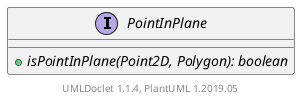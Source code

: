 @startuml

    interface PointInPlane [[PointInPlane.html]] {
        {abstract} +isPointInPlane(Point2D, Polygon): boolean
    }


    center footer UMLDoclet 1.1.4, PlantUML 1.2019.05
@enduml
